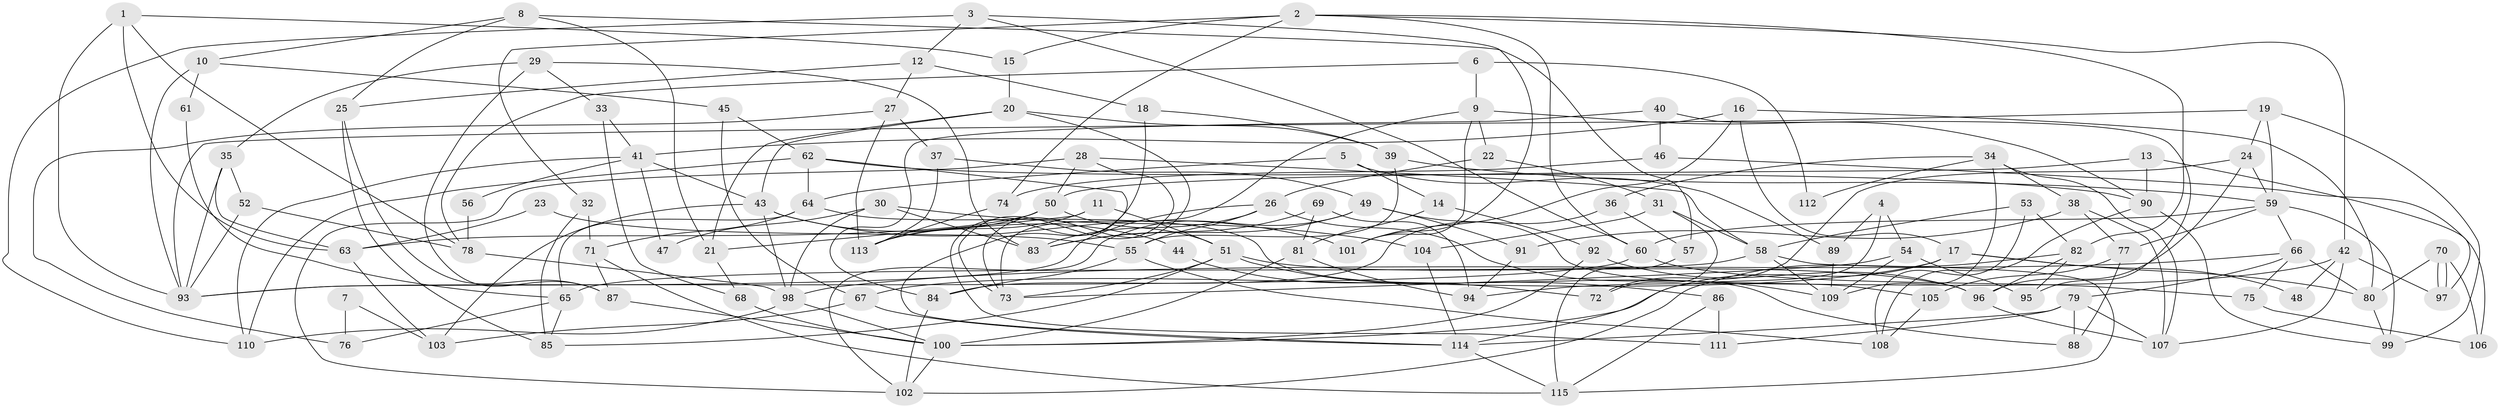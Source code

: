 // Generated by graph-tools (version 1.1) at 2025/50/03/09/25 04:50:16]
// undirected, 115 vertices, 230 edges
graph export_dot {
graph [start="1"]
  node [color=gray90,style=filled];
  1;
  2;
  3;
  4;
  5;
  6;
  7;
  8;
  9;
  10;
  11;
  12;
  13;
  14;
  15;
  16;
  17;
  18;
  19;
  20;
  21;
  22;
  23;
  24;
  25;
  26;
  27;
  28;
  29;
  30;
  31;
  32;
  33;
  34;
  35;
  36;
  37;
  38;
  39;
  40;
  41;
  42;
  43;
  44;
  45;
  46;
  47;
  48;
  49;
  50;
  51;
  52;
  53;
  54;
  55;
  56;
  57;
  58;
  59;
  60;
  61;
  62;
  63;
  64;
  65;
  66;
  67;
  68;
  69;
  70;
  71;
  72;
  73;
  74;
  75;
  76;
  77;
  78;
  79;
  80;
  81;
  82;
  83;
  84;
  85;
  86;
  87;
  88;
  89;
  90;
  91;
  92;
  93;
  94;
  95;
  96;
  97;
  98;
  99;
  100;
  101;
  102;
  103;
  104;
  105;
  106;
  107;
  108;
  109;
  110;
  111;
  112;
  113;
  114;
  115;
  1 -- 93;
  1 -- 63;
  1 -- 15;
  1 -- 78;
  2 -- 15;
  2 -- 60;
  2 -- 32;
  2 -- 42;
  2 -- 74;
  2 -- 82;
  3 -- 110;
  3 -- 60;
  3 -- 12;
  3 -- 101;
  4 -- 114;
  4 -- 54;
  4 -- 89;
  5 -- 14;
  5 -- 89;
  5 -- 64;
  6 -- 9;
  6 -- 78;
  6 -- 112;
  7 -- 76;
  7 -- 103;
  8 -- 21;
  8 -- 10;
  8 -- 25;
  8 -- 57;
  9 -- 90;
  9 -- 101;
  9 -- 22;
  9 -- 73;
  10 -- 93;
  10 -- 45;
  10 -- 61;
  11 -- 51;
  11 -- 113;
  11 -- 21;
  12 -- 25;
  12 -- 18;
  12 -- 27;
  13 -- 50;
  13 -- 90;
  13 -- 97;
  14 -- 92;
  14 -- 81;
  15 -- 20;
  16 -- 101;
  16 -- 41;
  16 -- 17;
  16 -- 80;
  17 -- 100;
  17 -- 48;
  17 -- 67;
  17 -- 80;
  18 -- 114;
  18 -- 39;
  19 -- 24;
  19 -- 59;
  19 -- 93;
  19 -- 99;
  20 -- 39;
  20 -- 73;
  20 -- 21;
  20 -- 43;
  21 -- 68;
  22 -- 31;
  22 -- 26;
  23 -- 55;
  23 -- 63;
  24 -- 59;
  24 -- 96;
  24 -- 72;
  25 -- 85;
  25 -- 87;
  26 -- 109;
  26 -- 55;
  26 -- 83;
  26 -- 93;
  27 -- 113;
  27 -- 37;
  27 -- 76;
  28 -- 58;
  28 -- 50;
  28 -- 73;
  28 -- 102;
  29 -- 33;
  29 -- 35;
  29 -- 83;
  29 -- 87;
  30 -- 83;
  30 -- 98;
  30 -- 47;
  30 -- 104;
  31 -- 104;
  31 -- 58;
  31 -- 72;
  32 -- 71;
  32 -- 85;
  33 -- 68;
  33 -- 41;
  34 -- 107;
  34 -- 38;
  34 -- 36;
  34 -- 109;
  34 -- 112;
  35 -- 52;
  35 -- 93;
  35 -- 63;
  36 -- 84;
  36 -- 57;
  37 -- 49;
  37 -- 113;
  38 -- 77;
  38 -- 91;
  38 -- 107;
  39 -- 59;
  39 -- 55;
  40 -- 95;
  40 -- 84;
  40 -- 46;
  41 -- 43;
  41 -- 110;
  41 -- 47;
  41 -- 56;
  42 -- 97;
  42 -- 48;
  42 -- 94;
  42 -- 107;
  43 -- 98;
  43 -- 44;
  43 -- 101;
  43 -- 103;
  44 -- 72;
  45 -- 62;
  45 -- 67;
  46 -- 106;
  46 -- 74;
  49 -- 83;
  49 -- 102;
  49 -- 91;
  49 -- 105;
  50 -- 63;
  50 -- 113;
  50 -- 51;
  51 -- 73;
  51 -- 85;
  51 -- 86;
  51 -- 96;
  52 -- 93;
  52 -- 78;
  53 -- 108;
  53 -- 82;
  53 -- 58;
  54 -- 109;
  54 -- 73;
  54 -- 95;
  55 -- 84;
  55 -- 108;
  56 -- 78;
  57 -- 115;
  58 -- 115;
  58 -- 65;
  58 -- 109;
  59 -- 77;
  59 -- 99;
  59 -- 60;
  59 -- 66;
  60 -- 93;
  60 -- 75;
  61 -- 65;
  62 -- 111;
  62 -- 64;
  62 -- 90;
  62 -- 110;
  63 -- 103;
  64 -- 65;
  64 -- 71;
  64 -- 88;
  65 -- 85;
  65 -- 76;
  66 -- 80;
  66 -- 75;
  66 -- 79;
  66 -- 98;
  67 -- 114;
  67 -- 103;
  68 -- 100;
  69 -- 94;
  69 -- 83;
  69 -- 81;
  70 -- 97;
  70 -- 97;
  70 -- 80;
  70 -- 106;
  71 -- 87;
  71 -- 115;
  74 -- 113;
  75 -- 106;
  77 -- 105;
  77 -- 88;
  78 -- 98;
  79 -- 107;
  79 -- 88;
  79 -- 111;
  79 -- 114;
  80 -- 99;
  81 -- 100;
  81 -- 94;
  82 -- 96;
  82 -- 95;
  82 -- 102;
  84 -- 102;
  86 -- 115;
  86 -- 111;
  87 -- 100;
  89 -- 109;
  90 -- 99;
  90 -- 108;
  91 -- 94;
  92 -- 96;
  92 -- 100;
  96 -- 107;
  98 -- 100;
  98 -- 110;
  100 -- 102;
  104 -- 114;
  105 -- 108;
  114 -- 115;
}
